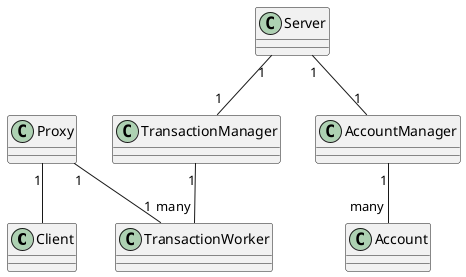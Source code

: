 @startuml
Class Client {
}

Class Proxy {
}

Class TransactionWorker {
}

Class TransactionManager {
}

Class Server {

}

Class AccountManager {

}

Class Account {
    
}



Server "1" -- "1" TransactionManager
Server "1" -- "1" AccountManager

Proxy "1" -- Client
Proxy "1" -- "1" TransactionWorker
TransactionManager "1" -- "many" TransactionWorker
AccountManager "1" -- "many" Account

@enduml